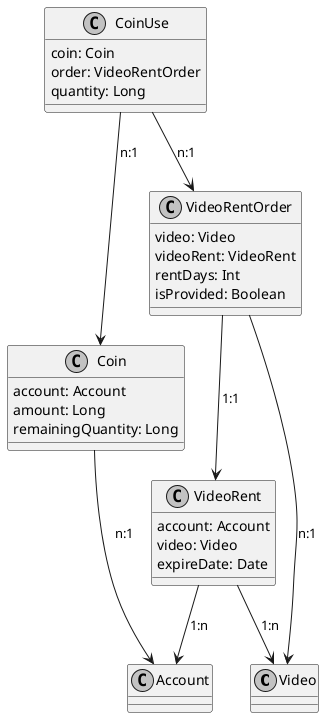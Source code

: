 @startuml

skinparam monochrome true

class Video

class Account

class VideoRent {
    account: Account
    video: Video
    expireDate: Date
}

class VideoRentOrder {
    video: Video
    videoRent: VideoRent
    rentDays: Int
    isProvided: Boolean
}

class Coin {
    account: Account
    amount: Long
    remainingQuantity: Long
}

class CoinUse {
    coin: Coin
    order: VideoRentOrder
    quantity: Long
}

VideoRent --> Video: 1:n
VideoRent --> Account: 1:n

VideoRentOrder --> Video: n:1
VideoRentOrder --> VideoRent: 1:1

CoinUse --> Coin: n:1
CoinUse --> VideoRentOrder: n:1

Coin -> Account: n:1

@enduml